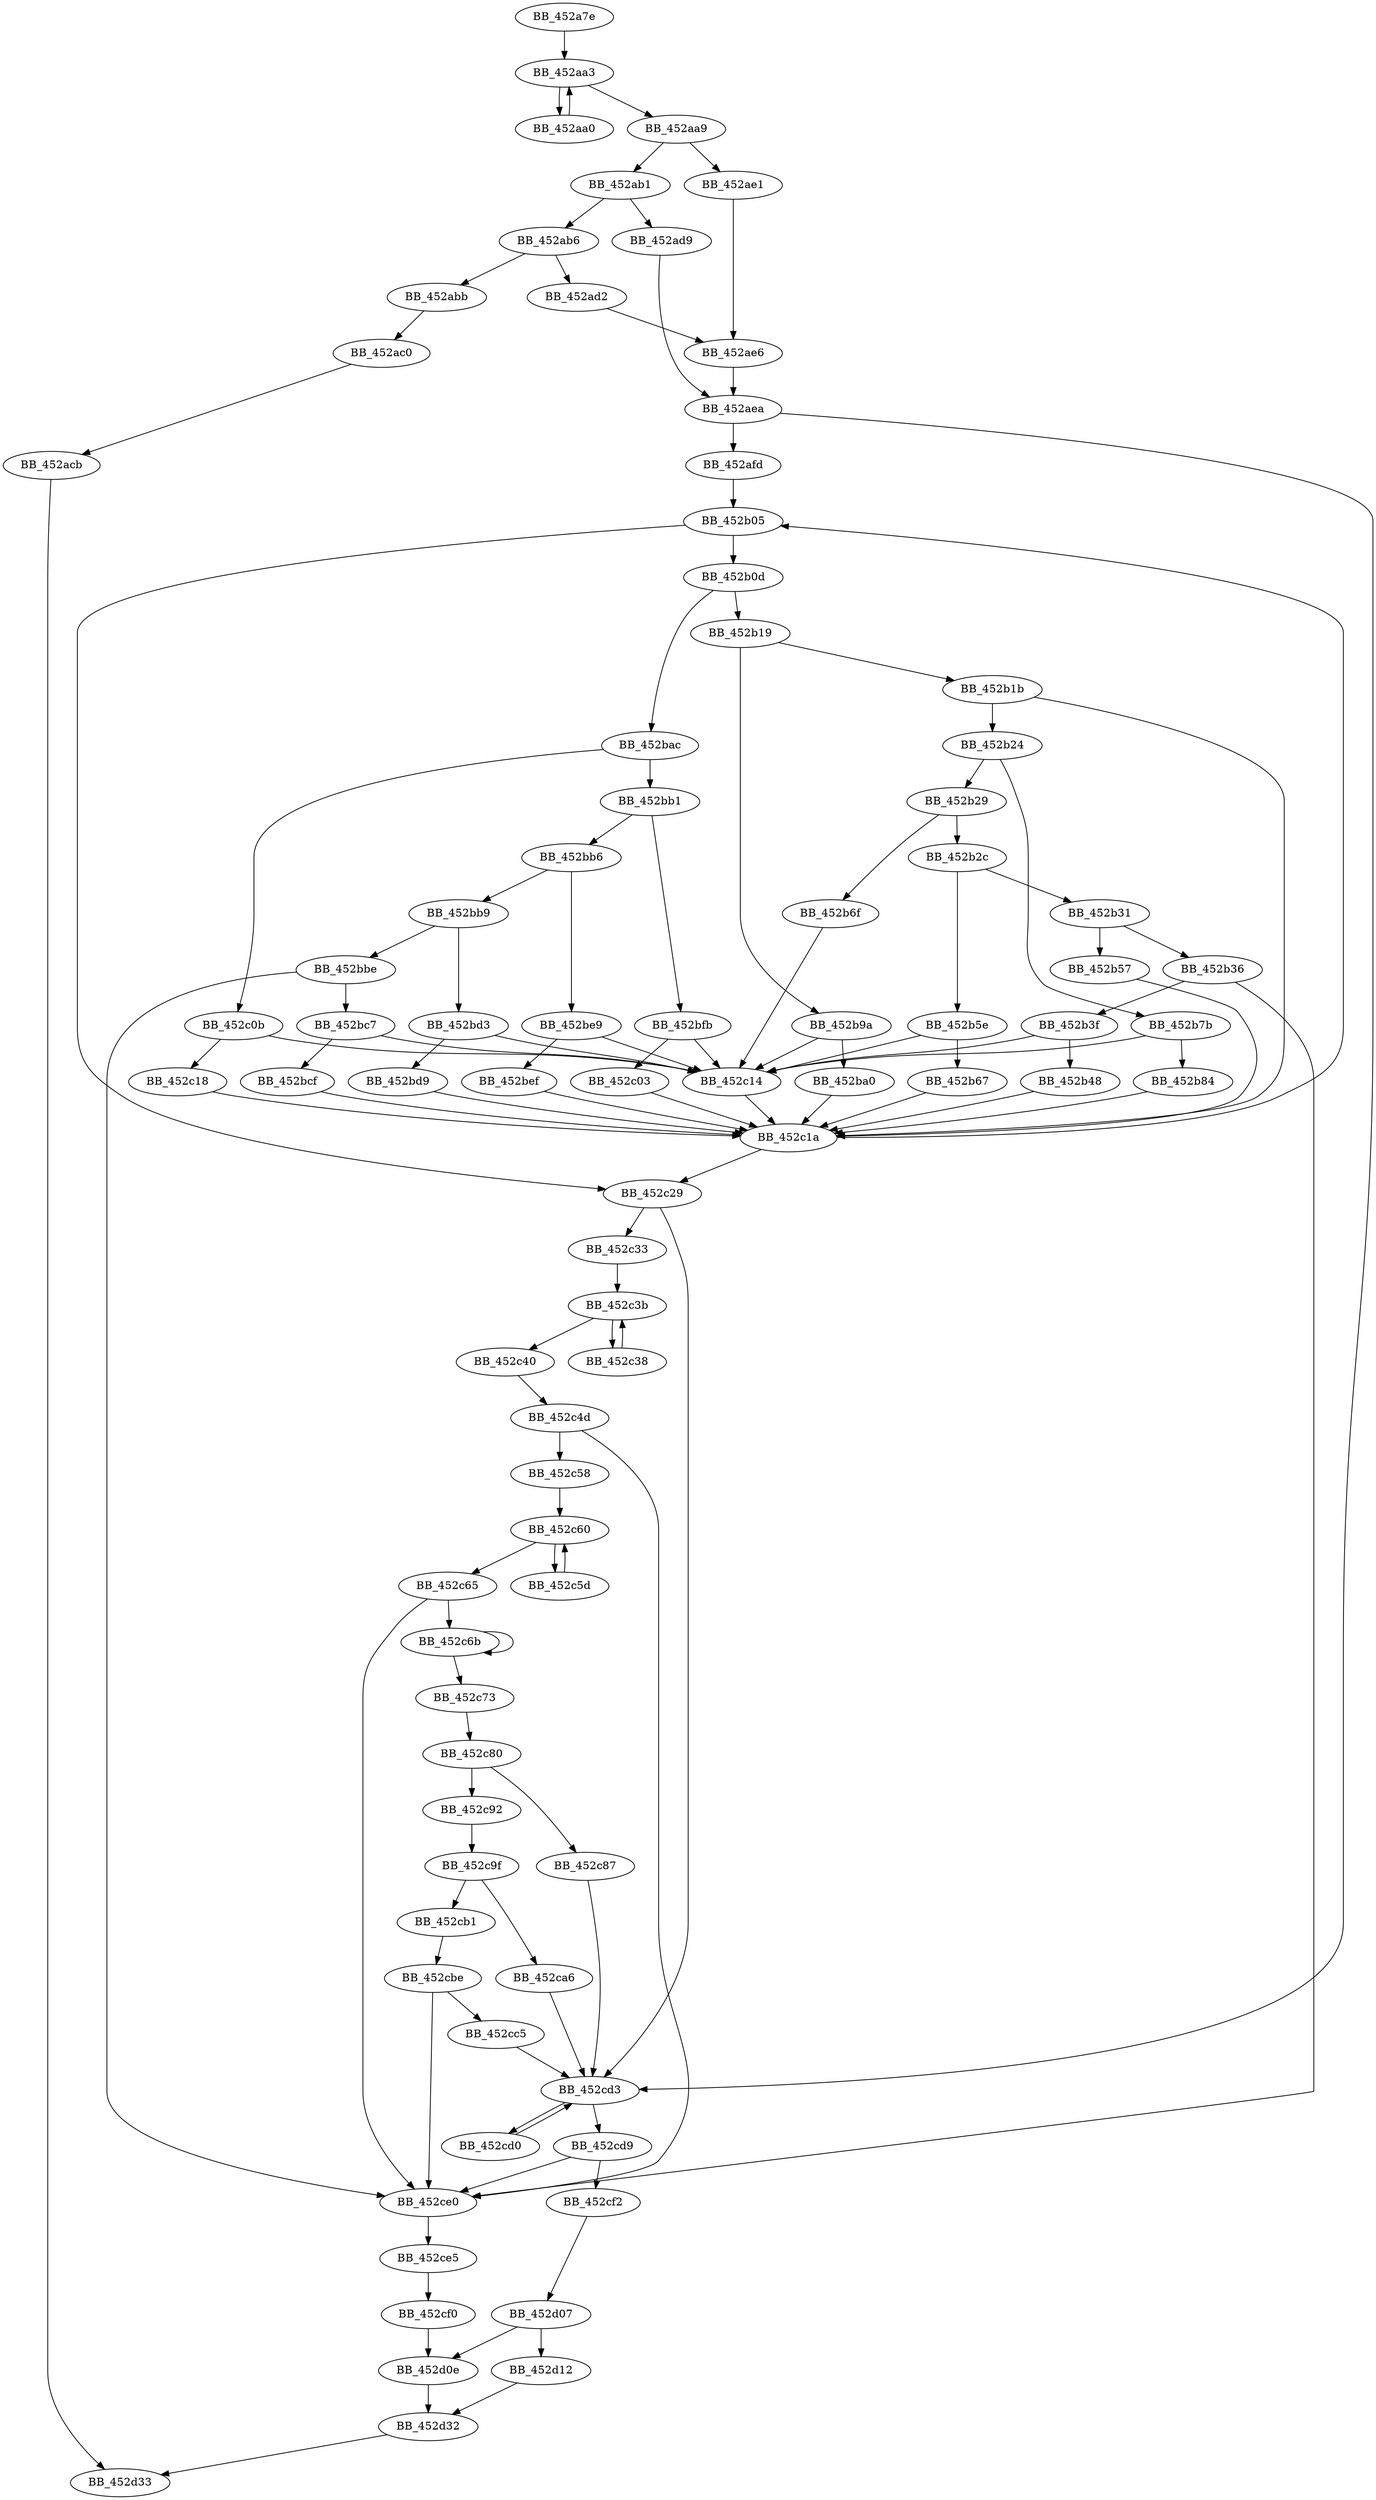 DiGraph sub_452A7E{
BB_452a7e->BB_452aa3
BB_452aa0->BB_452aa3
BB_452aa3->BB_452aa0
BB_452aa3->BB_452aa9
BB_452aa9->BB_452ab1
BB_452aa9->BB_452ae1
BB_452ab1->BB_452ab6
BB_452ab1->BB_452ad9
BB_452ab6->BB_452abb
BB_452ab6->BB_452ad2
BB_452abb->BB_452ac0
BB_452ac0->BB_452acb
BB_452acb->BB_452d33
BB_452ad2->BB_452ae6
BB_452ad9->BB_452aea
BB_452ae1->BB_452ae6
BB_452ae6->BB_452aea
BB_452aea->BB_452afd
BB_452aea->BB_452cd3
BB_452afd->BB_452b05
BB_452b05->BB_452b0d
BB_452b05->BB_452c29
BB_452b0d->BB_452b19
BB_452b0d->BB_452bac
BB_452b19->BB_452b1b
BB_452b19->BB_452b9a
BB_452b1b->BB_452b24
BB_452b1b->BB_452c1a
BB_452b24->BB_452b29
BB_452b24->BB_452b7b
BB_452b29->BB_452b2c
BB_452b29->BB_452b6f
BB_452b2c->BB_452b31
BB_452b2c->BB_452b5e
BB_452b31->BB_452b36
BB_452b31->BB_452b57
BB_452b36->BB_452b3f
BB_452b36->BB_452ce0
BB_452b3f->BB_452b48
BB_452b3f->BB_452c14
BB_452b48->BB_452c1a
BB_452b57->BB_452c1a
BB_452b5e->BB_452b67
BB_452b5e->BB_452c14
BB_452b67->BB_452c1a
BB_452b6f->BB_452c14
BB_452b7b->BB_452b84
BB_452b7b->BB_452c14
BB_452b84->BB_452c1a
BB_452b9a->BB_452ba0
BB_452b9a->BB_452c14
BB_452ba0->BB_452c1a
BB_452bac->BB_452bb1
BB_452bac->BB_452c0b
BB_452bb1->BB_452bb6
BB_452bb1->BB_452bfb
BB_452bb6->BB_452bb9
BB_452bb6->BB_452be9
BB_452bb9->BB_452bbe
BB_452bb9->BB_452bd3
BB_452bbe->BB_452bc7
BB_452bbe->BB_452ce0
BB_452bc7->BB_452bcf
BB_452bc7->BB_452c14
BB_452bcf->BB_452c1a
BB_452bd3->BB_452bd9
BB_452bd3->BB_452c14
BB_452bd9->BB_452c1a
BB_452be9->BB_452bef
BB_452be9->BB_452c14
BB_452bef->BB_452c1a
BB_452bfb->BB_452c03
BB_452bfb->BB_452c14
BB_452c03->BB_452c1a
BB_452c0b->BB_452c14
BB_452c0b->BB_452c18
BB_452c14->BB_452c1a
BB_452c18->BB_452c1a
BB_452c1a->BB_452b05
BB_452c1a->BB_452c29
BB_452c29->BB_452c33
BB_452c29->BB_452cd3
BB_452c33->BB_452c3b
BB_452c38->BB_452c3b
BB_452c3b->BB_452c38
BB_452c3b->BB_452c40
BB_452c40->BB_452c4d
BB_452c4d->BB_452c58
BB_452c4d->BB_452ce0
BB_452c58->BB_452c60
BB_452c5d->BB_452c60
BB_452c60->BB_452c5d
BB_452c60->BB_452c65
BB_452c65->BB_452c6b
BB_452c65->BB_452ce0
BB_452c6b->BB_452c6b
BB_452c6b->BB_452c73
BB_452c73->BB_452c80
BB_452c80->BB_452c87
BB_452c80->BB_452c92
BB_452c87->BB_452cd3
BB_452c92->BB_452c9f
BB_452c9f->BB_452ca6
BB_452c9f->BB_452cb1
BB_452ca6->BB_452cd3
BB_452cb1->BB_452cbe
BB_452cbe->BB_452cc5
BB_452cbe->BB_452ce0
BB_452cc5->BB_452cd3
BB_452cd0->BB_452cd3
BB_452cd3->BB_452cd0
BB_452cd3->BB_452cd9
BB_452cd9->BB_452ce0
BB_452cd9->BB_452cf2
BB_452ce0->BB_452ce5
BB_452ce5->BB_452cf0
BB_452cf0->BB_452d0e
BB_452cf2->BB_452d07
BB_452d07->BB_452d0e
BB_452d07->BB_452d12
BB_452d0e->BB_452d32
BB_452d12->BB_452d32
BB_452d32->BB_452d33
}
